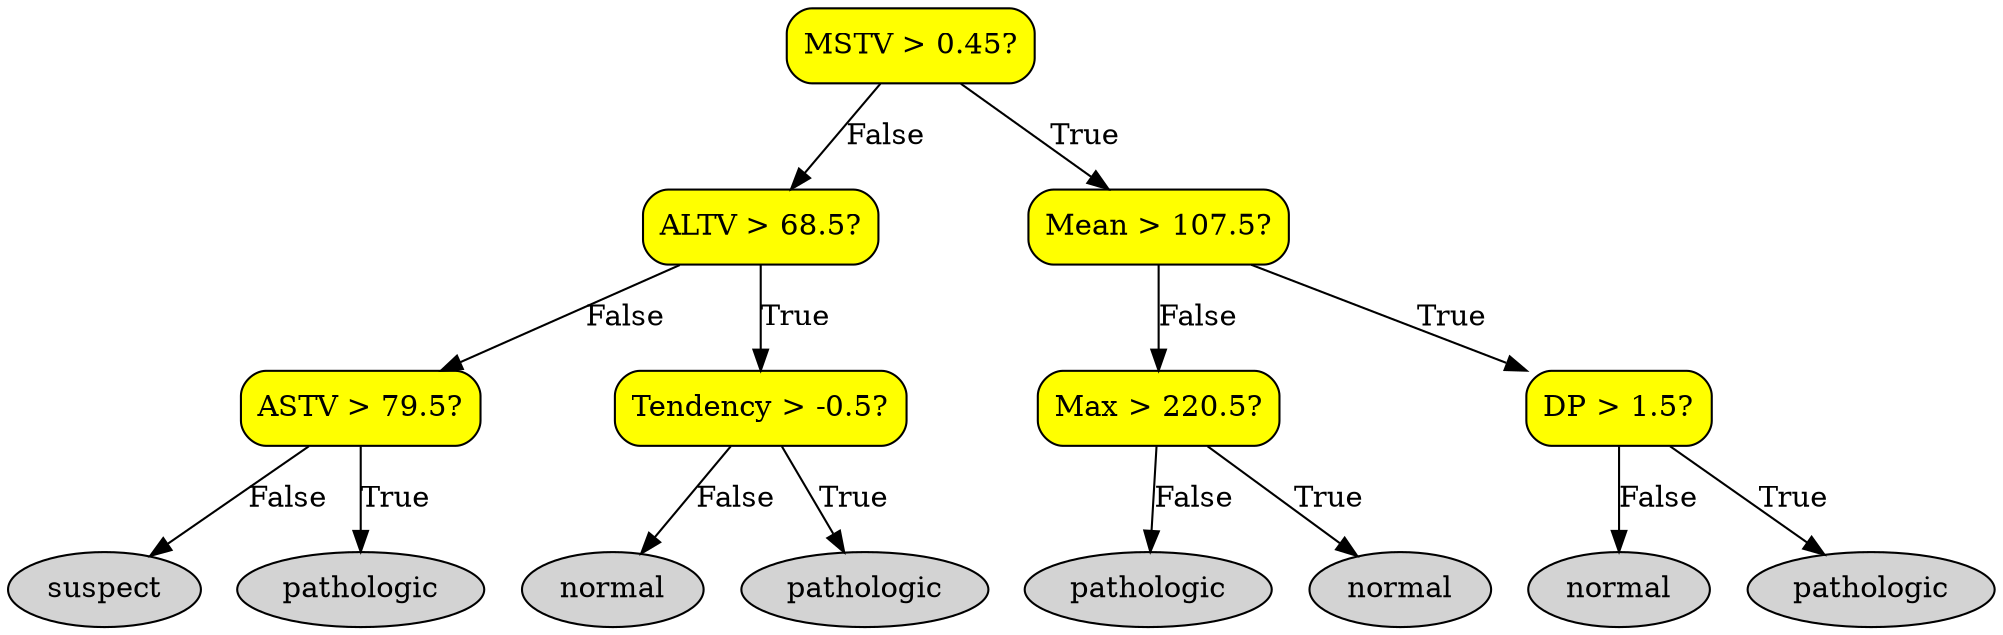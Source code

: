 digraph {
	0 [label=suspect style=filled]
	1 [label=pathologic style=filled]
	2 [label="ASTV > 79.5?" fillcolor=yellow shape=box style="filled, rounded"]
	2 -> 0 [label=False]
	2 -> 1 [label=True]
	3 [label=normal style=filled]
	4 [label=pathologic style=filled]
	5 [label="Tendency > -0.5?" fillcolor=yellow shape=box style="filled, rounded"]
	5 -> 3 [label=False]
	5 -> 4 [label=True]
	6 [label="ALTV > 68.5?" fillcolor=yellow shape=box style="filled, rounded"]
	6 -> 2 [label=False]
	6 -> 5 [label=True]
	7 [label=pathologic style=filled]
	8 [label=normal style=filled]
	9 [label="Max > 220.5?" fillcolor=yellow shape=box style="filled, rounded"]
	9 -> 7 [label=False]
	9 -> 8 [label=True]
	10 [label=normal style=filled]
	11 [label=pathologic style=filled]
	12 [label="DP > 1.5?" fillcolor=yellow shape=box style="filled, rounded"]
	12 -> 10 [label=False]
	12 -> 11 [label=True]
	13 [label="Mean > 107.5?" fillcolor=yellow shape=box style="filled, rounded"]
	13 -> 9 [label=False]
	13 -> 12 [label=True]
	14 [label="MSTV > 0.45?" fillcolor=yellow shape=box style="filled, rounded"]
	14 -> 6 [label=False]
	14 -> 13 [label=True]
}
